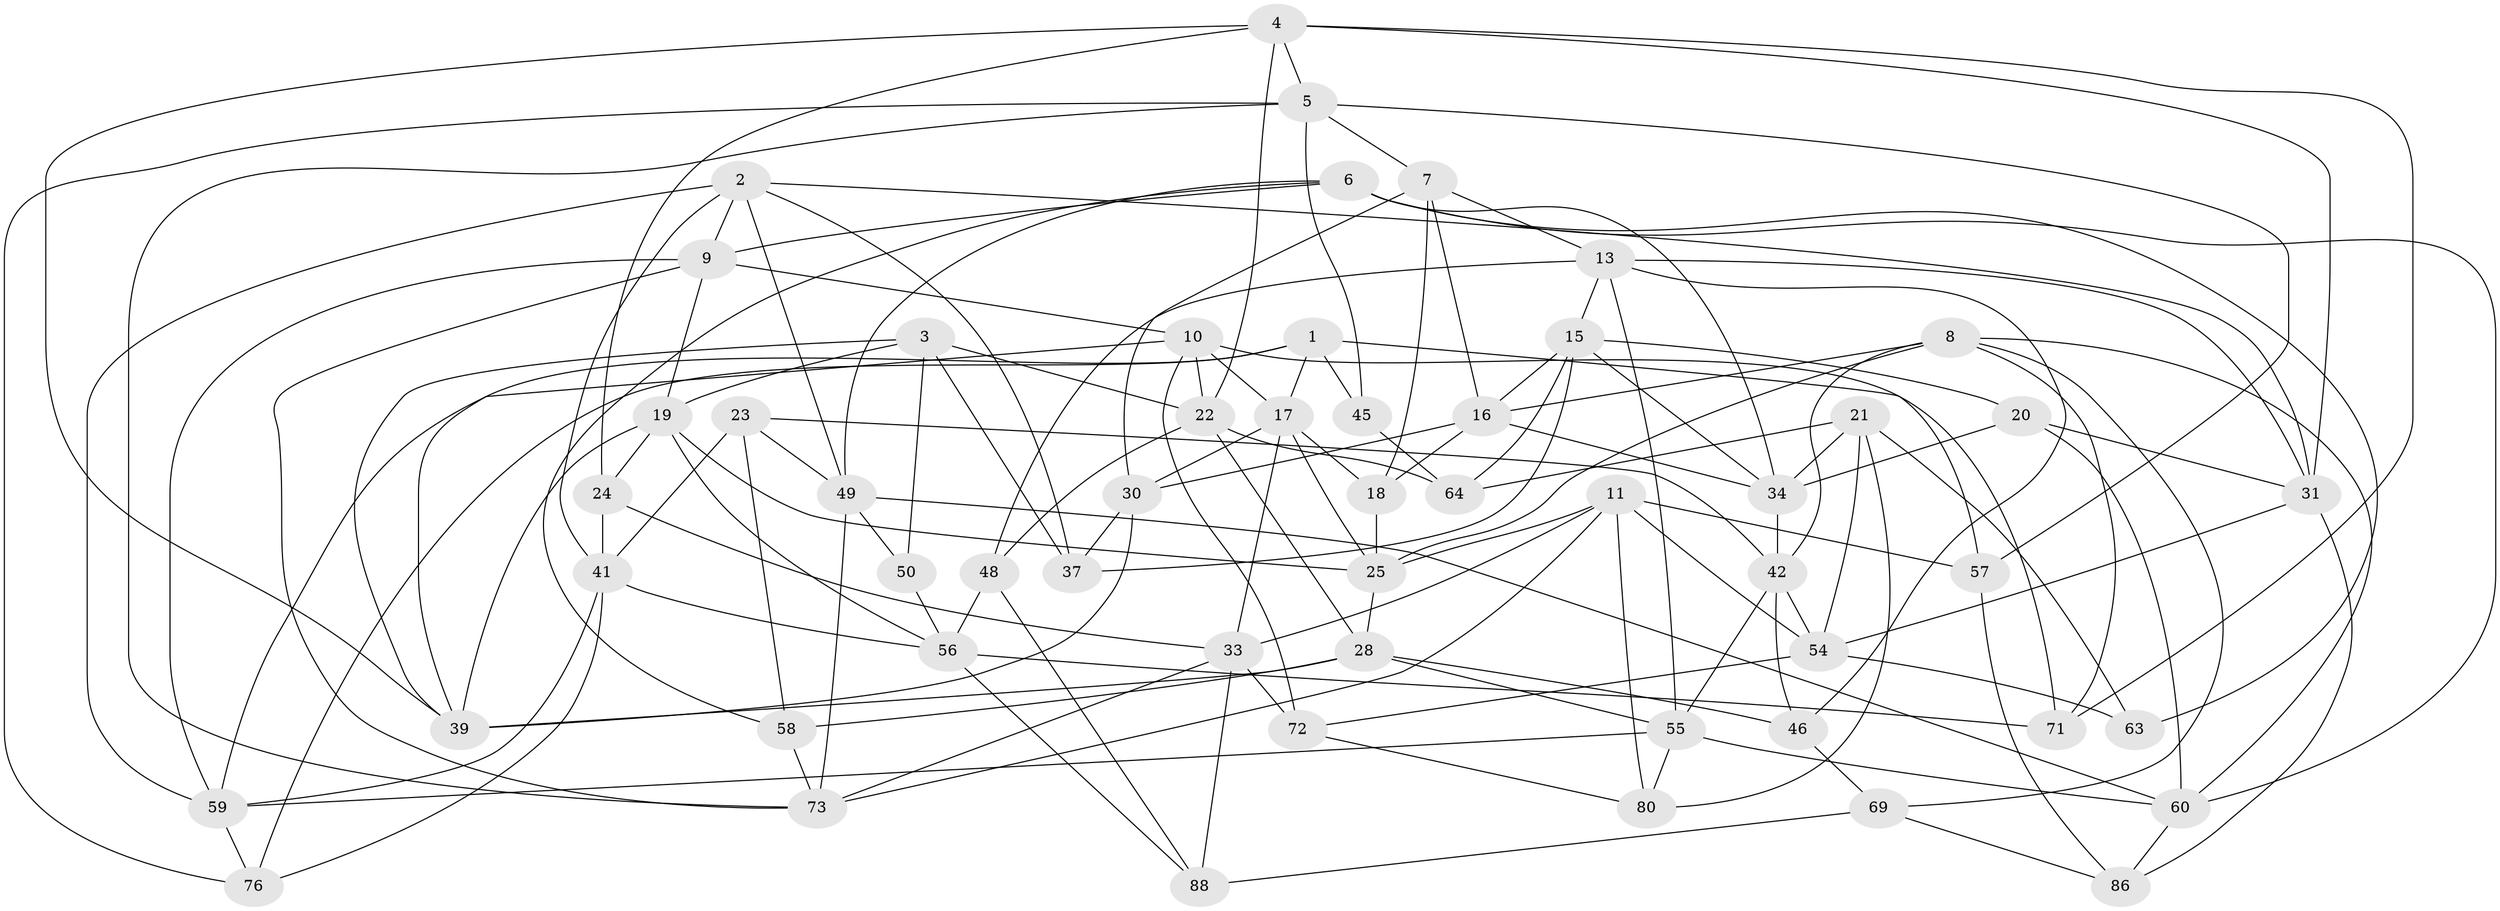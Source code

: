 // Generated by graph-tools (version 1.1) at 2025/52/02/27/25 19:52:32]
// undirected, 54 vertices, 138 edges
graph export_dot {
graph [start="1"]
  node [color=gray90,style=filled];
  1 [super="+14"];
  2 [super="+84"];
  3 [super="+44"];
  4 [super="+36"];
  5 [super="+27"];
  6 [super="+29"];
  7 [super="+85"];
  8 [super="+70"];
  9 [super="+67"];
  10 [super="+40"];
  11 [super="+12"];
  13 [super="+26"];
  15 [super="+47"];
  16 [super="+87"];
  17 [super="+74"];
  18;
  19 [super="+32"];
  20;
  21 [super="+83"];
  22 [super="+38"];
  23;
  24;
  25 [super="+66"];
  28 [super="+52"];
  30 [super="+35"];
  31 [super="+53"];
  33 [super="+51"];
  34 [super="+68"];
  37;
  39 [super="+81"];
  41 [super="+77"];
  42 [super="+43"];
  45;
  46;
  48;
  49 [super="+62"];
  50;
  54 [super="+61"];
  55 [super="+82"];
  56 [super="+65"];
  57;
  58;
  59 [super="+79"];
  60 [super="+78"];
  63;
  64;
  69;
  71;
  72;
  73 [super="+75"];
  76;
  80;
  86;
  88;
  1 -- 17;
  1 -- 45 [weight=2];
  1 -- 76;
  1 -- 59;
  1 -- 57;
  2 -- 37;
  2 -- 49;
  2 -- 31;
  2 -- 9;
  2 -- 41;
  2 -- 59;
  3 -- 50 [weight=2];
  3 -- 39;
  3 -- 37;
  3 -- 22;
  3 -- 19;
  4 -- 71;
  4 -- 31;
  4 -- 24;
  4 -- 5;
  4 -- 39;
  4 -- 22;
  5 -- 76;
  5 -- 57;
  5 -- 45;
  5 -- 7;
  5 -- 73;
  6 -- 34;
  6 -- 63;
  6 -- 49;
  6 -- 9;
  6 -- 58;
  6 -- 60;
  7 -- 30 [weight=2];
  7 -- 18;
  7 -- 13;
  7 -- 16;
  8 -- 42;
  8 -- 25;
  8 -- 69;
  8 -- 71;
  8 -- 60;
  8 -- 16;
  9 -- 19;
  9 -- 10;
  9 -- 73;
  9 -- 59;
  10 -- 71;
  10 -- 39;
  10 -- 72;
  10 -- 17;
  10 -- 22;
  11 -- 33;
  11 -- 73;
  11 -- 57;
  11 -- 80;
  11 -- 25;
  11 -- 54;
  13 -- 46;
  13 -- 48;
  13 -- 31;
  13 -- 55;
  13 -- 15;
  15 -- 20;
  15 -- 34;
  15 -- 64;
  15 -- 37;
  15 -- 16;
  16 -- 18;
  16 -- 30;
  16 -- 34;
  17 -- 33;
  17 -- 18;
  17 -- 30;
  17 -- 25;
  18 -- 25;
  19 -- 56;
  19 -- 24;
  19 -- 39;
  19 -- 25;
  20 -- 60;
  20 -- 31;
  20 -- 34;
  21 -- 63 [weight=2];
  21 -- 64;
  21 -- 80;
  21 -- 34;
  21 -- 54;
  22 -- 48;
  22 -- 64;
  22 -- 28;
  23 -- 58;
  23 -- 49;
  23 -- 41;
  23 -- 42;
  24 -- 41;
  24 -- 33;
  25 -- 28;
  28 -- 55;
  28 -- 39;
  28 -- 46;
  28 -- 58;
  30 -- 37;
  30 -- 39;
  31 -- 86;
  31 -- 54;
  33 -- 88;
  33 -- 72;
  33 -- 73;
  34 -- 42;
  41 -- 59;
  41 -- 56;
  41 -- 76;
  42 -- 46;
  42 -- 54;
  42 -- 55;
  45 -- 64;
  46 -- 69;
  48 -- 88;
  48 -- 56;
  49 -- 73;
  49 -- 50;
  49 -- 60;
  50 -- 56;
  54 -- 72;
  54 -- 63;
  55 -- 60;
  55 -- 59;
  55 -- 80;
  56 -- 88;
  56 -- 71;
  57 -- 86;
  58 -- 73;
  59 -- 76;
  60 -- 86;
  69 -- 86;
  69 -- 88;
  72 -- 80;
}

